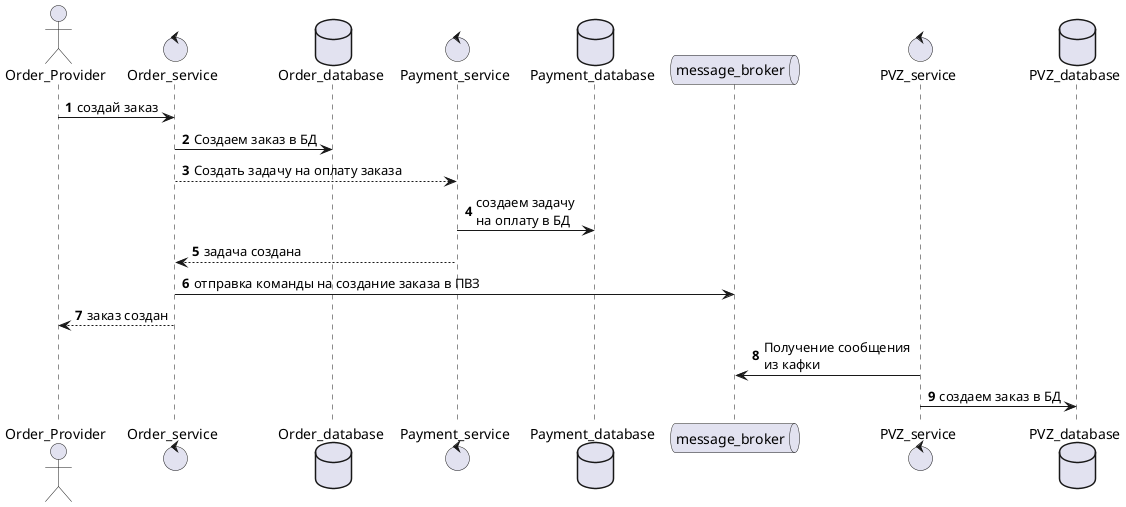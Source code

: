 @startuml

autonumber

actor Order_Provider order 10
control Order_service order 20
database Order_database order 30
control Payment_service order 40
database Payment_database order 50
queue message_broker order 60
control PVZ_service order 70
database PVZ_database order 80



Order_Provider->Order_service: создай заказ
Order_service->Order_database: Создаем заказ в БД

Order_service-->Payment_service: Создать задачу на оплату заказа
Payment_service->Payment_database: создаем задачу \nна оплату в БД
Payment_service-->Order_service: задача создана

Order_service->message_broker: отправка команды на создание заказа в ПВЗ

Order_service-->Order_Provider: заказ создан


PVZ_service->message_broker: Получение сообщения \nиз кафки
PVZ_service->PVZ_database: создаем заказ в БД


@enduml